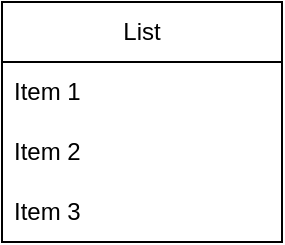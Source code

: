<mxfile version="21.6.5" type="device">
  <diagram name="Page-1" id="UjV_KJqaFoXs0IeTeCMz">
    <mxGraphModel dx="1434" dy="764" grid="1" gridSize="10" guides="1" tooltips="1" connect="1" arrows="1" fold="1" page="1" pageScale="1" pageWidth="827" pageHeight="1169" math="0" shadow="0">
      <root>
        <mxCell id="0" />
        <mxCell id="1" parent="0" />
        <mxCell id="NZvTqD3NbhtwuCrSp62R-1" value="List" style="swimlane;fontStyle=0;childLayout=stackLayout;horizontal=1;startSize=30;horizontalStack=0;resizeParent=1;resizeParentMax=0;resizeLast=0;collapsible=1;marginBottom=0;whiteSpace=wrap;html=1;" vertex="1" parent="1">
          <mxGeometry x="160" y="240" width="140" height="120" as="geometry" />
        </mxCell>
        <mxCell id="NZvTqD3NbhtwuCrSp62R-2" value="Item 1" style="text;strokeColor=none;fillColor=none;align=left;verticalAlign=middle;spacingLeft=4;spacingRight=4;overflow=hidden;points=[[0,0.5],[1,0.5]];portConstraint=eastwest;rotatable=0;whiteSpace=wrap;html=1;" vertex="1" parent="NZvTqD3NbhtwuCrSp62R-1">
          <mxGeometry y="30" width="140" height="30" as="geometry" />
        </mxCell>
        <mxCell id="NZvTqD3NbhtwuCrSp62R-3" value="Item 2" style="text;strokeColor=none;fillColor=none;align=left;verticalAlign=middle;spacingLeft=4;spacingRight=4;overflow=hidden;points=[[0,0.5],[1,0.5]];portConstraint=eastwest;rotatable=0;whiteSpace=wrap;html=1;" vertex="1" parent="NZvTqD3NbhtwuCrSp62R-1">
          <mxGeometry y="60" width="140" height="30" as="geometry" />
        </mxCell>
        <mxCell id="NZvTqD3NbhtwuCrSp62R-4" value="Item 3" style="text;strokeColor=none;fillColor=none;align=left;verticalAlign=middle;spacingLeft=4;spacingRight=4;overflow=hidden;points=[[0,0.5],[1,0.5]];portConstraint=eastwest;rotatable=0;whiteSpace=wrap;html=1;" vertex="1" parent="NZvTqD3NbhtwuCrSp62R-1">
          <mxGeometry y="90" width="140" height="30" as="geometry" />
        </mxCell>
      </root>
    </mxGraphModel>
  </diagram>
</mxfile>
